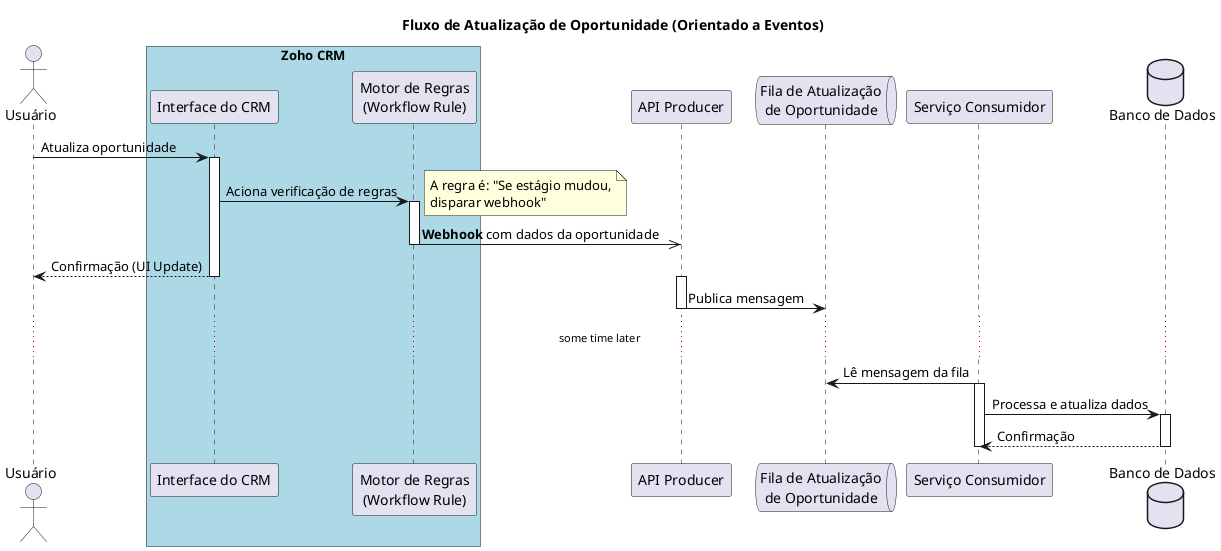 @startuml
' !theme vibrant
title Fluxo de Atualização de Oportunidade (Orientado a Eventos)

actor "Usuário" as user
box "Zoho CRM" #LightBlue
    participant "Interface do CRM" as crm_ui
    participant "Motor de Regras\n(Workflow Rule)" as crm_rules
end box

participant "API Producer" as api
queue "Fila de Atualização\nde Oportunidade" as queue
participant "Serviço Consumidor" as consumer
database "Banco de Dados" as db

user -> crm_ui: Atualiza oportunidade
activate crm_ui

crm_ui -> crm_rules: Aciona verificação de regras
activate crm_rules
note right: A regra é: "Se estágio mudou,\ndisparar webhook"

' A regra é atendida e dispara o webhook de forma assínrona
crm_rules ->> api: **Webhook** com dados da oportunidade
deactivate crm_rules
crm_ui --> user: Confirmação (UI Update)
deactivate crm_ui

activate api
api -> queue: Publica mensagem
deactivate api

... some time later ...

consumer -> queue: Lê mensagem da fila
activate consumer
consumer -> db: Processa e atualiza dados
activate db
db --> consumer: Confirmação
deactivate db
deactivate consumer

@enduml
